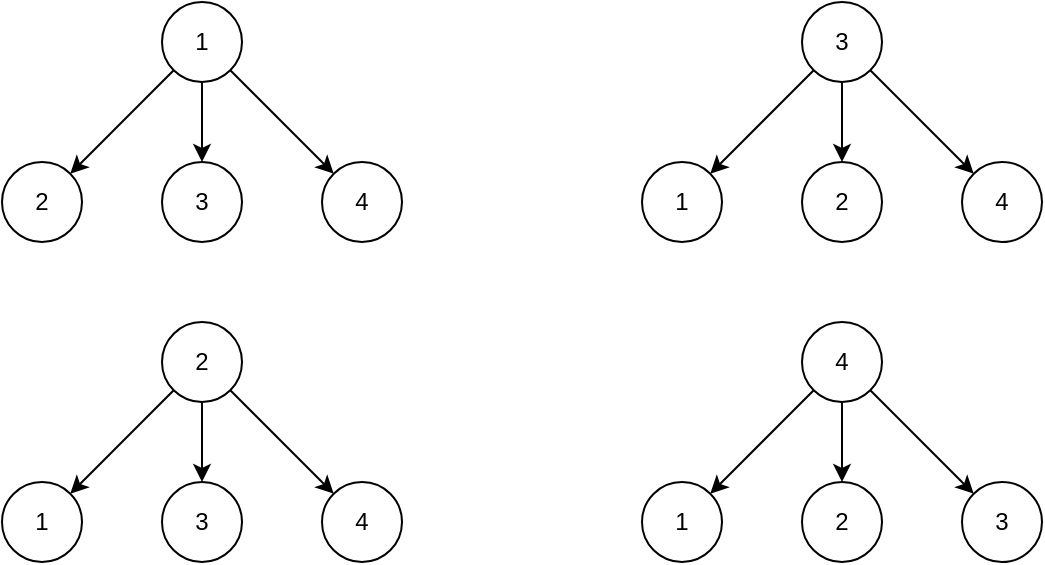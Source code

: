 <mxfile version="14.1.9" type="github"><diagram id="SVaHn7MFo6Qr2J2L3B8z" name="Page-1"><mxGraphModel dx="1422" dy="726" grid="1" gridSize="10" guides="1" tooltips="1" connect="1" arrows="1" fold="1" page="1" pageScale="1" pageWidth="827" pageHeight="1169" background="#FFFFFF" math="0" shadow="0"><root><object label="" id="0"><mxCell/></object><mxCell id="1" parent="0"/><mxCell id="TXQ28wtAbaEcUSPEG1fM-4" value="2" style="ellipse;whiteSpace=wrap;html=1;" vertex="1" parent="1"><mxGeometry x="160" y="170" width="40" height="40" as="geometry"/></mxCell><mxCell id="TXQ28wtAbaEcUSPEG1fM-7" value="3" style="ellipse;whiteSpace=wrap;html=1;" vertex="1" parent="1"><mxGeometry x="240" y="170" width="40" height="40" as="geometry"/></mxCell><mxCell id="TXQ28wtAbaEcUSPEG1fM-8" value="4" style="ellipse;whiteSpace=wrap;html=1;" vertex="1" parent="1"><mxGeometry x="320" y="170" width="40" height="40" as="geometry"/></mxCell><mxCell id="TXQ28wtAbaEcUSPEG1fM-9" value="1" style="ellipse;whiteSpace=wrap;html=1;" vertex="1" parent="1"><mxGeometry x="240" y="90" width="40" height="40" as="geometry"/></mxCell><mxCell id="TXQ28wtAbaEcUSPEG1fM-11" value="" style="endArrow=classic;html=1;" edge="1" parent="1" source="TXQ28wtAbaEcUSPEG1fM-9" target="TXQ28wtAbaEcUSPEG1fM-4"><mxGeometry width="50" height="50" relative="1" as="geometry"><mxPoint x="240" y="120" as="sourcePoint"/><mxPoint x="190" y="150" as="targetPoint"/></mxGeometry></mxCell><mxCell id="TXQ28wtAbaEcUSPEG1fM-13" value="" style="endArrow=classic;html=1;" edge="1" parent="1" source="TXQ28wtAbaEcUSPEG1fM-9" target="TXQ28wtAbaEcUSPEG1fM-7"><mxGeometry width="50" height="50" relative="1" as="geometry"><mxPoint x="245.858" y="124.142" as="sourcePoint"/><mxPoint x="194.142" y="175.858" as="targetPoint"/><Array as="points"/></mxGeometry></mxCell><mxCell id="TXQ28wtAbaEcUSPEG1fM-14" value="" style="endArrow=classic;html=1;entryX=0;entryY=0;entryDx=0;entryDy=0;" edge="1" parent="1" source="TXQ28wtAbaEcUSPEG1fM-9" target="TXQ28wtAbaEcUSPEG1fM-8"><mxGeometry width="50" height="50" relative="1" as="geometry"><mxPoint x="260" y="130" as="sourcePoint"/><mxPoint x="260" y="170" as="targetPoint"/><Array as="points"/></mxGeometry></mxCell><mxCell id="TXQ28wtAbaEcUSPEG1fM-15" value="1" style="ellipse;whiteSpace=wrap;html=1;" vertex="1" parent="1"><mxGeometry x="160" y="330" width="40" height="40" as="geometry"/></mxCell><mxCell id="TXQ28wtAbaEcUSPEG1fM-16" value="3" style="ellipse;whiteSpace=wrap;html=1;" vertex="1" parent="1"><mxGeometry x="240" y="330" width="40" height="40" as="geometry"/></mxCell><mxCell id="TXQ28wtAbaEcUSPEG1fM-17" value="4" style="ellipse;whiteSpace=wrap;html=1;" vertex="1" parent="1"><mxGeometry x="320" y="330" width="40" height="40" as="geometry"/></mxCell><mxCell id="TXQ28wtAbaEcUSPEG1fM-18" value="2" style="ellipse;whiteSpace=wrap;html=1;" vertex="1" parent="1"><mxGeometry x="240" y="250" width="40" height="40" as="geometry"/></mxCell><mxCell id="TXQ28wtAbaEcUSPEG1fM-19" value="" style="endArrow=classic;html=1;" edge="1" parent="1" source="TXQ28wtAbaEcUSPEG1fM-18" target="TXQ28wtAbaEcUSPEG1fM-15"><mxGeometry width="50" height="50" relative="1" as="geometry"><mxPoint x="240" y="280" as="sourcePoint"/><mxPoint x="190" y="310" as="targetPoint"/></mxGeometry></mxCell><mxCell id="TXQ28wtAbaEcUSPEG1fM-20" value="" style="endArrow=classic;html=1;" edge="1" parent="1" source="TXQ28wtAbaEcUSPEG1fM-18" target="TXQ28wtAbaEcUSPEG1fM-16"><mxGeometry width="50" height="50" relative="1" as="geometry"><mxPoint x="245.858" y="284.142" as="sourcePoint"/><mxPoint x="194.142" y="335.858" as="targetPoint"/><Array as="points"/></mxGeometry></mxCell><mxCell id="TXQ28wtAbaEcUSPEG1fM-21" value="" style="endArrow=classic;html=1;entryX=0;entryY=0;entryDx=0;entryDy=0;" edge="1" parent="1" source="TXQ28wtAbaEcUSPEG1fM-18" target="TXQ28wtAbaEcUSPEG1fM-17"><mxGeometry width="50" height="50" relative="1" as="geometry"><mxPoint x="260" y="290" as="sourcePoint"/><mxPoint x="260" y="330" as="targetPoint"/><Array as="points"/></mxGeometry></mxCell><mxCell id="TXQ28wtAbaEcUSPEG1fM-22" value="1" style="ellipse;whiteSpace=wrap;html=1;" vertex="1" parent="1"><mxGeometry x="480" y="170" width="40" height="40" as="geometry"/></mxCell><mxCell id="TXQ28wtAbaEcUSPEG1fM-23" value="2" style="ellipse;whiteSpace=wrap;html=1;" vertex="1" parent="1"><mxGeometry x="560" y="170" width="40" height="40" as="geometry"/></mxCell><mxCell id="TXQ28wtAbaEcUSPEG1fM-24" value="4" style="ellipse;whiteSpace=wrap;html=1;" vertex="1" parent="1"><mxGeometry x="640" y="170" width="40" height="40" as="geometry"/></mxCell><mxCell id="TXQ28wtAbaEcUSPEG1fM-25" value="3" style="ellipse;whiteSpace=wrap;html=1;" vertex="1" parent="1"><mxGeometry x="560" y="90" width="40" height="40" as="geometry"/></mxCell><mxCell id="TXQ28wtAbaEcUSPEG1fM-26" value="" style="endArrow=classic;html=1;" edge="1" parent="1" source="TXQ28wtAbaEcUSPEG1fM-25" target="TXQ28wtAbaEcUSPEG1fM-22"><mxGeometry width="50" height="50" relative="1" as="geometry"><mxPoint x="560" y="120" as="sourcePoint"/><mxPoint x="510" y="150" as="targetPoint"/></mxGeometry></mxCell><mxCell id="TXQ28wtAbaEcUSPEG1fM-27" value="" style="endArrow=classic;html=1;" edge="1" parent="1" source="TXQ28wtAbaEcUSPEG1fM-25" target="TXQ28wtAbaEcUSPEG1fM-23"><mxGeometry width="50" height="50" relative="1" as="geometry"><mxPoint x="565.858" y="124.142" as="sourcePoint"/><mxPoint x="514.142" y="175.858" as="targetPoint"/><Array as="points"/></mxGeometry></mxCell><mxCell id="TXQ28wtAbaEcUSPEG1fM-28" value="" style="endArrow=classic;html=1;entryX=0;entryY=0;entryDx=0;entryDy=0;" edge="1" parent="1" source="TXQ28wtAbaEcUSPEG1fM-25" target="TXQ28wtAbaEcUSPEG1fM-24"><mxGeometry width="50" height="50" relative="1" as="geometry"><mxPoint x="580" y="130" as="sourcePoint"/><mxPoint x="580" y="170" as="targetPoint"/><Array as="points"/></mxGeometry></mxCell><mxCell id="TXQ28wtAbaEcUSPEG1fM-29" value="1" style="ellipse;whiteSpace=wrap;html=1;" vertex="1" parent="1"><mxGeometry x="480" y="330" width="40" height="40" as="geometry"/></mxCell><mxCell id="TXQ28wtAbaEcUSPEG1fM-30" value="2" style="ellipse;whiteSpace=wrap;html=1;" vertex="1" parent="1"><mxGeometry x="560" y="330" width="40" height="40" as="geometry"/></mxCell><mxCell id="TXQ28wtAbaEcUSPEG1fM-31" value="3" style="ellipse;whiteSpace=wrap;html=1;" vertex="1" parent="1"><mxGeometry x="640" y="330" width="40" height="40" as="geometry"/></mxCell><mxCell id="TXQ28wtAbaEcUSPEG1fM-32" value="4" style="ellipse;whiteSpace=wrap;html=1;" vertex="1" parent="1"><mxGeometry x="560" y="250" width="40" height="40" as="geometry"/></mxCell><mxCell id="TXQ28wtAbaEcUSPEG1fM-33" value="" style="endArrow=classic;html=1;" edge="1" source="TXQ28wtAbaEcUSPEG1fM-32" target="TXQ28wtAbaEcUSPEG1fM-29" parent="1"><mxGeometry width="50" height="50" relative="1" as="geometry"><mxPoint x="560" y="280" as="sourcePoint"/><mxPoint x="510" y="310" as="targetPoint"/></mxGeometry></mxCell><mxCell id="TXQ28wtAbaEcUSPEG1fM-34" value="" style="endArrow=classic;html=1;" edge="1" source="TXQ28wtAbaEcUSPEG1fM-32" target="TXQ28wtAbaEcUSPEG1fM-30" parent="1"><mxGeometry width="50" height="50" relative="1" as="geometry"><mxPoint x="565.858" y="284.142" as="sourcePoint"/><mxPoint x="514.142" y="335.858" as="targetPoint"/><Array as="points"/></mxGeometry></mxCell><mxCell id="TXQ28wtAbaEcUSPEG1fM-35" value="" style="endArrow=classic;html=1;entryX=0;entryY=0;entryDx=0;entryDy=0;" edge="1" source="TXQ28wtAbaEcUSPEG1fM-32" target="TXQ28wtAbaEcUSPEG1fM-31" parent="1"><mxGeometry width="50" height="50" relative="1" as="geometry"><mxPoint x="580" y="290" as="sourcePoint"/><mxPoint x="580" y="330" as="targetPoint"/><Array as="points"/></mxGeometry></mxCell></root></mxGraphModel></diagram></mxfile>